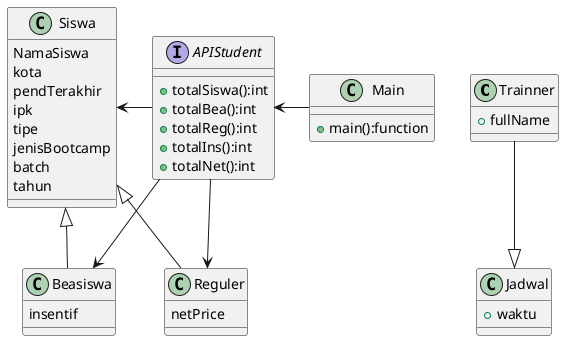 @startuml   kuis

class Trainner{
    +fullName
}

class Jadwal{
    +waktu
}
'  kdakgsdg
Trainner --|> Jadwal

class Siswa{
    NamaSiswa
    kota
    pendTerakhir
    ipk
    tipe
    jenisBootcamp
    batch
    tahun
}

class Beasiswa extends Siswa{
    insentif
}

class Reguler extends Siswa{
    netPrice
}

class Main{
    +main():function
}

interface APIStudent{
    +totalSiswa():int
    +totalBea():int
    +totalReg():int
    +totalIns():int
    +totalNet():int
}

Main -left-> APIStudent
APIStudent -left-> Siswa
APIStudent --> Beasiswa
APIStudent --> Reguler

@enduml